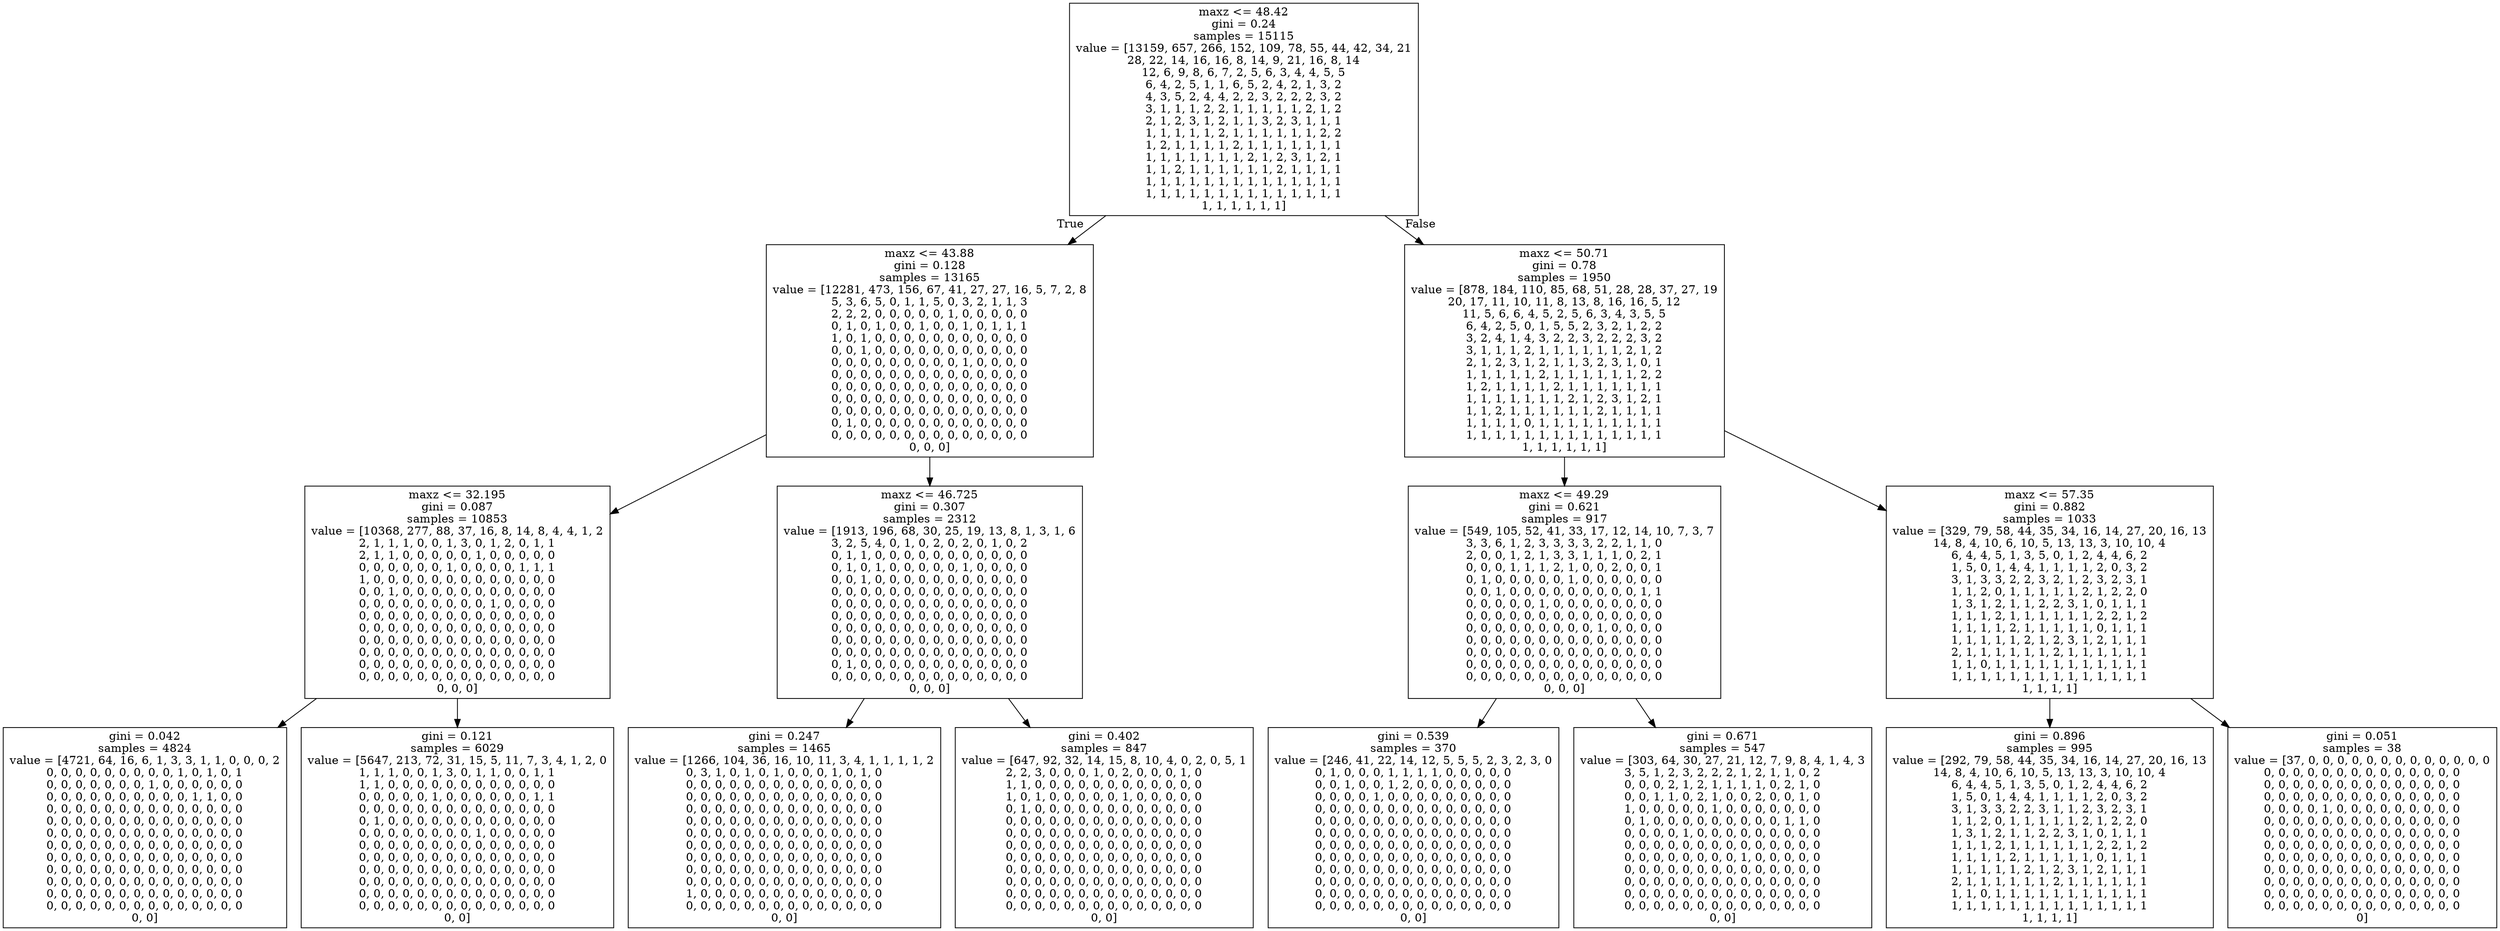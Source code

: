 digraph Tree {
node [shape=box] ;
0 [label="maxz <= 48.42\ngini = 0.24\nsamples = 15115\nvalue = [13159, 657, 266, 152, 109, 78, 55, 44, 42, 34, 21\n28, 22, 14, 16, 16, 8, 14, 9, 21, 16, 8, 14\n12, 6, 9, 8, 6, 7, 2, 5, 6, 3, 4, 4, 5, 5\n6, 4, 2, 5, 1, 1, 6, 5, 2, 4, 2, 1, 3, 2\n4, 3, 5, 2, 4, 4, 2, 2, 3, 2, 2, 2, 3, 2\n3, 1, 1, 1, 2, 2, 1, 1, 1, 1, 1, 2, 1, 2\n2, 1, 2, 3, 1, 2, 1, 1, 3, 2, 3, 1, 1, 1\n1, 1, 1, 1, 1, 2, 1, 1, 1, 1, 1, 1, 2, 2\n1, 2, 1, 1, 1, 1, 2, 1, 1, 1, 1, 1, 1, 1\n1, 1, 1, 1, 1, 1, 1, 2, 1, 2, 3, 1, 2, 1\n1, 1, 2, 1, 1, 1, 1, 1, 1, 2, 1, 1, 1, 1\n1, 1, 1, 1, 1, 1, 1, 1, 1, 1, 1, 1, 1, 1\n1, 1, 1, 1, 1, 1, 1, 1, 1, 1, 1, 1, 1, 1\n1, 1, 1, 1, 1, 1]"] ;
1 [label="maxz <= 43.88\ngini = 0.128\nsamples = 13165\nvalue = [12281, 473, 156, 67, 41, 27, 27, 16, 5, 7, 2, 8\n5, 3, 6, 5, 0, 1, 1, 5, 0, 3, 2, 1, 1, 3\n2, 2, 2, 0, 0, 0, 0, 0, 1, 0, 0, 0, 0, 0\n0, 1, 0, 1, 0, 0, 1, 0, 0, 1, 0, 1, 1, 1\n1, 0, 1, 0, 0, 0, 0, 0, 0, 0, 0, 0, 0, 0\n0, 0, 1, 0, 0, 0, 0, 0, 0, 0, 0, 0, 0, 0\n0, 0, 0, 0, 0, 0, 0, 0, 0, 1, 0, 0, 0, 0\n0, 0, 0, 0, 0, 0, 0, 0, 0, 0, 0, 0, 0, 0\n0, 0, 0, 0, 0, 0, 0, 0, 0, 0, 0, 0, 0, 0\n0, 0, 0, 0, 0, 0, 0, 0, 0, 0, 0, 0, 0, 0\n0, 0, 0, 0, 0, 0, 0, 0, 0, 0, 0, 0, 0, 0\n0, 1, 0, 0, 0, 0, 0, 0, 0, 0, 0, 0, 0, 0\n0, 0, 0, 0, 0, 0, 0, 0, 0, 0, 0, 0, 0, 0\n0, 0, 0]"] ;
0 -> 1 [labeldistance=2.5, labelangle=45, headlabel="True"] ;
2 [label="maxz <= 32.195\ngini = 0.087\nsamples = 10853\nvalue = [10368, 277, 88, 37, 16, 8, 14, 8, 4, 4, 1, 2\n2, 1, 1, 1, 0, 0, 1, 3, 0, 1, 2, 0, 1, 1\n2, 1, 1, 0, 0, 0, 0, 0, 1, 0, 0, 0, 0, 0\n0, 0, 0, 0, 0, 0, 1, 0, 0, 0, 0, 1, 1, 1\n1, 0, 0, 0, 0, 0, 0, 0, 0, 0, 0, 0, 0, 0\n0, 0, 1, 0, 0, 0, 0, 0, 0, 0, 0, 0, 0, 0\n0, 0, 0, 0, 0, 0, 0, 0, 0, 1, 0, 0, 0, 0\n0, 0, 0, 0, 0, 0, 0, 0, 0, 0, 0, 0, 0, 0\n0, 0, 0, 0, 0, 0, 0, 0, 0, 0, 0, 0, 0, 0\n0, 0, 0, 0, 0, 0, 0, 0, 0, 0, 0, 0, 0, 0\n0, 0, 0, 0, 0, 0, 0, 0, 0, 0, 0, 0, 0, 0\n0, 0, 0, 0, 0, 0, 0, 0, 0, 0, 0, 0, 0, 0\n0, 0, 0, 0, 0, 0, 0, 0, 0, 0, 0, 0, 0, 0\n0, 0, 0]"] ;
1 -> 2 ;
3 [label="gini = 0.042\nsamples = 4824\nvalue = [4721, 64, 16, 6, 1, 3, 3, 1, 1, 0, 0, 0, 2\n0, 0, 0, 0, 0, 0, 0, 0, 0, 1, 0, 1, 0, 1\n0, 0, 0, 0, 0, 0, 0, 1, 0, 0, 0, 0, 0, 0\n0, 0, 0, 0, 0, 0, 0, 0, 0, 0, 1, 1, 0, 0\n0, 0, 0, 0, 0, 0, 0, 0, 0, 0, 0, 0, 0, 0\n0, 0, 0, 0, 0, 0, 0, 0, 0, 0, 0, 0, 0, 0\n0, 0, 0, 0, 0, 0, 0, 0, 0, 0, 0, 0, 0, 0\n0, 0, 0, 0, 0, 0, 0, 0, 0, 0, 0, 0, 0, 0\n0, 0, 0, 0, 0, 0, 0, 0, 0, 0, 0, 0, 0, 0\n0, 0, 0, 0, 0, 0, 0, 0, 0, 0, 0, 0, 0, 0\n0, 0, 0, 0, 0, 0, 0, 0, 0, 0, 0, 0, 0, 0\n0, 0, 0, 0, 0, 0, 0, 0, 0, 0, 0, 0, 0, 0\n0, 0, 0, 0, 0, 0, 0, 0, 0, 0, 0, 0, 0, 0\n0, 0]"] ;
2 -> 3 ;
4 [label="gini = 0.121\nsamples = 6029\nvalue = [5647, 213, 72, 31, 15, 5, 11, 7, 3, 4, 1, 2, 0\n1, 1, 1, 0, 0, 1, 3, 0, 1, 1, 0, 0, 1, 1\n1, 1, 0, 0, 0, 0, 0, 0, 0, 0, 0, 0, 0, 0\n0, 0, 0, 0, 0, 1, 0, 0, 0, 0, 0, 0, 1, 1\n0, 0, 0, 0, 0, 0, 0, 0, 0, 0, 0, 0, 0, 0\n0, 1, 0, 0, 0, 0, 0, 0, 0, 0, 0, 0, 0, 0\n0, 0, 0, 0, 0, 0, 0, 0, 1, 0, 0, 0, 0, 0\n0, 0, 0, 0, 0, 0, 0, 0, 0, 0, 0, 0, 0, 0\n0, 0, 0, 0, 0, 0, 0, 0, 0, 0, 0, 0, 0, 0\n0, 0, 0, 0, 0, 0, 0, 0, 0, 0, 0, 0, 0, 0\n0, 0, 0, 0, 0, 0, 0, 0, 0, 0, 0, 0, 0, 0\n0, 0, 0, 0, 0, 0, 0, 0, 0, 0, 0, 0, 0, 0\n0, 0, 0, 0, 0, 0, 0, 0, 0, 0, 0, 0, 0, 0\n0, 0]"] ;
2 -> 4 ;
5 [label="maxz <= 46.725\ngini = 0.307\nsamples = 2312\nvalue = [1913, 196, 68, 30, 25, 19, 13, 8, 1, 3, 1, 6\n3, 2, 5, 4, 0, 1, 0, 2, 0, 2, 0, 1, 0, 2\n0, 1, 1, 0, 0, 0, 0, 0, 0, 0, 0, 0, 0, 0\n0, 1, 0, 1, 0, 0, 0, 0, 0, 1, 0, 0, 0, 0\n0, 0, 1, 0, 0, 0, 0, 0, 0, 0, 0, 0, 0, 0\n0, 0, 0, 0, 0, 0, 0, 0, 0, 0, 0, 0, 0, 0\n0, 0, 0, 0, 0, 0, 0, 0, 0, 0, 0, 0, 0, 0\n0, 0, 0, 0, 0, 0, 0, 0, 0, 0, 0, 0, 0, 0\n0, 0, 0, 0, 0, 0, 0, 0, 0, 0, 0, 0, 0, 0\n0, 0, 0, 0, 0, 0, 0, 0, 0, 0, 0, 0, 0, 0\n0, 0, 0, 0, 0, 0, 0, 0, 0, 0, 0, 0, 0, 0\n0, 1, 0, 0, 0, 0, 0, 0, 0, 0, 0, 0, 0, 0\n0, 0, 0, 0, 0, 0, 0, 0, 0, 0, 0, 0, 0, 0\n0, 0, 0]"] ;
1 -> 5 ;
6 [label="gini = 0.247\nsamples = 1465\nvalue = [1266, 104, 36, 16, 10, 11, 3, 4, 1, 1, 1, 1, 2\n0, 3, 1, 0, 1, 0, 1, 0, 0, 0, 1, 0, 1, 0\n0, 0, 0, 0, 0, 0, 0, 0, 0, 0, 0, 0, 0, 0\n0, 0, 0, 0, 0, 0, 0, 0, 0, 0, 0, 0, 0, 0\n0, 0, 0, 0, 0, 0, 0, 0, 0, 0, 0, 0, 0, 0\n0, 0, 0, 0, 0, 0, 0, 0, 0, 0, 0, 0, 0, 0\n0, 0, 0, 0, 0, 0, 0, 0, 0, 0, 0, 0, 0, 0\n0, 0, 0, 0, 0, 0, 0, 0, 0, 0, 0, 0, 0, 0\n0, 0, 0, 0, 0, 0, 0, 0, 0, 0, 0, 0, 0, 0\n0, 0, 0, 0, 0, 0, 0, 0, 0, 0, 0, 0, 0, 0\n0, 0, 0, 0, 0, 0, 0, 0, 0, 0, 0, 0, 0, 0\n1, 0, 0, 0, 0, 0, 0, 0, 0, 0, 0, 0, 0, 0\n0, 0, 0, 0, 0, 0, 0, 0, 0, 0, 0, 0, 0, 0\n0, 0]"] ;
5 -> 6 ;
7 [label="gini = 0.402\nsamples = 847\nvalue = [647, 92, 32, 14, 15, 8, 10, 4, 0, 2, 0, 5, 1\n2, 2, 3, 0, 0, 0, 1, 0, 2, 0, 0, 0, 1, 0\n1, 1, 0, 0, 0, 0, 0, 0, 0, 0, 0, 0, 0, 0\n1, 0, 1, 0, 0, 0, 0, 0, 1, 0, 0, 0, 0, 0\n0, 1, 0, 0, 0, 0, 0, 0, 0, 0, 0, 0, 0, 0\n0, 0, 0, 0, 0, 0, 0, 0, 0, 0, 0, 0, 0, 0\n0, 0, 0, 0, 0, 0, 0, 0, 0, 0, 0, 0, 0, 0\n0, 0, 0, 0, 0, 0, 0, 0, 0, 0, 0, 0, 0, 0\n0, 0, 0, 0, 0, 0, 0, 0, 0, 0, 0, 0, 0, 0\n0, 0, 0, 0, 0, 0, 0, 0, 0, 0, 0, 0, 0, 0\n0, 0, 0, 0, 0, 0, 0, 0, 0, 0, 0, 0, 0, 0\n0, 0, 0, 0, 0, 0, 0, 0, 0, 0, 0, 0, 0, 0\n0, 0, 0, 0, 0, 0, 0, 0, 0, 0, 0, 0, 0, 0\n0, 0]"] ;
5 -> 7 ;
8 [label="maxz <= 50.71\ngini = 0.78\nsamples = 1950\nvalue = [878, 184, 110, 85, 68, 51, 28, 28, 37, 27, 19\n20, 17, 11, 10, 11, 8, 13, 8, 16, 16, 5, 12\n11, 5, 6, 6, 4, 5, 2, 5, 6, 3, 4, 3, 5, 5\n6, 4, 2, 5, 0, 1, 5, 5, 2, 3, 2, 1, 2, 2\n3, 2, 4, 1, 4, 3, 2, 2, 3, 2, 2, 2, 3, 2\n3, 1, 1, 1, 2, 1, 1, 1, 1, 1, 1, 2, 1, 2\n2, 1, 2, 3, 1, 2, 1, 1, 3, 2, 3, 1, 0, 1\n1, 1, 1, 1, 1, 2, 1, 1, 1, 1, 1, 1, 2, 2\n1, 2, 1, 1, 1, 1, 2, 1, 1, 1, 1, 1, 1, 1\n1, 1, 1, 1, 1, 1, 1, 2, 1, 2, 3, 1, 2, 1\n1, 1, 2, 1, 1, 1, 1, 1, 1, 2, 1, 1, 1, 1\n1, 1, 1, 1, 0, 1, 1, 1, 1, 1, 1, 1, 1, 1\n1, 1, 1, 1, 1, 1, 1, 1, 1, 1, 1, 1, 1, 1\n1, 1, 1, 1, 1, 1]"] ;
0 -> 8 [labeldistance=2.5, labelangle=-45, headlabel="False"] ;
9 [label="maxz <= 49.29\ngini = 0.621\nsamples = 917\nvalue = [549, 105, 52, 41, 33, 17, 12, 14, 10, 7, 3, 7\n3, 3, 6, 1, 2, 3, 3, 3, 3, 2, 2, 1, 1, 0\n2, 0, 0, 1, 2, 1, 3, 3, 1, 1, 1, 0, 2, 1\n0, 0, 0, 1, 1, 1, 2, 1, 0, 0, 2, 0, 0, 1\n0, 1, 0, 0, 0, 0, 0, 1, 0, 0, 0, 0, 0, 0\n0, 0, 1, 0, 0, 0, 0, 0, 0, 0, 0, 0, 1, 1\n0, 0, 0, 0, 0, 1, 0, 0, 0, 0, 0, 0, 0, 0\n0, 0, 0, 0, 0, 0, 0, 0, 0, 0, 0, 0, 0, 0\n0, 0, 0, 0, 0, 0, 0, 0, 0, 1, 0, 0, 0, 0\n0, 0, 0, 0, 0, 0, 0, 0, 0, 0, 0, 0, 0, 0\n0, 0, 0, 0, 0, 0, 0, 0, 0, 0, 0, 0, 0, 0\n0, 0, 0, 0, 0, 0, 0, 0, 0, 0, 0, 0, 0, 0\n0, 0, 0, 0, 0, 0, 0, 0, 0, 0, 0, 0, 0, 0\n0, 0, 0]"] ;
8 -> 9 ;
10 [label="gini = 0.539\nsamples = 370\nvalue = [246, 41, 22, 14, 12, 5, 5, 5, 2, 3, 2, 3, 0\n0, 1, 0, 0, 0, 1, 1, 1, 1, 0, 0, 0, 0, 0\n0, 0, 1, 0, 0, 1, 2, 0, 0, 0, 0, 0, 0, 0\n0, 0, 0, 0, 1, 0, 0, 0, 0, 0, 0, 0, 0, 0\n0, 0, 0, 0, 0, 0, 0, 0, 0, 0, 0, 0, 0, 0\n0, 0, 0, 0, 0, 0, 0, 0, 0, 0, 0, 0, 0, 0\n0, 0, 0, 0, 0, 0, 0, 0, 0, 0, 0, 0, 0, 0\n0, 0, 0, 0, 0, 0, 0, 0, 0, 0, 0, 0, 0, 0\n0, 0, 0, 0, 0, 0, 0, 0, 0, 0, 0, 0, 0, 0\n0, 0, 0, 0, 0, 0, 0, 0, 0, 0, 0, 0, 0, 0\n0, 0, 0, 0, 0, 0, 0, 0, 0, 0, 0, 0, 0, 0\n0, 0, 0, 0, 0, 0, 0, 0, 0, 0, 0, 0, 0, 0\n0, 0, 0, 0, 0, 0, 0, 0, 0, 0, 0, 0, 0, 0\n0, 0]"] ;
9 -> 10 ;
11 [label="gini = 0.671\nsamples = 547\nvalue = [303, 64, 30, 27, 21, 12, 7, 9, 8, 4, 1, 4, 3\n3, 5, 1, 2, 3, 2, 2, 2, 1, 2, 1, 1, 0, 2\n0, 0, 0, 2, 1, 2, 1, 1, 1, 1, 0, 2, 1, 0\n0, 0, 1, 1, 0, 2, 1, 0, 0, 2, 0, 0, 1, 0\n1, 0, 0, 0, 0, 0, 1, 0, 0, 0, 0, 0, 0, 0\n0, 1, 0, 0, 0, 0, 0, 0, 0, 0, 0, 1, 1, 0\n0, 0, 0, 0, 1, 0, 0, 0, 0, 0, 0, 0, 0, 0\n0, 0, 0, 0, 0, 0, 0, 0, 0, 0, 0, 0, 0, 0\n0, 0, 0, 0, 0, 0, 0, 0, 1, 0, 0, 0, 0, 0\n0, 0, 0, 0, 0, 0, 0, 0, 0, 0, 0, 0, 0, 0\n0, 0, 0, 0, 0, 0, 0, 0, 0, 0, 0, 0, 0, 0\n0, 0, 0, 0, 0, 0, 0, 0, 0, 0, 0, 0, 0, 0\n0, 0, 0, 0, 0, 0, 0, 0, 0, 0, 0, 0, 0, 0\n0, 0]"] ;
9 -> 11 ;
12 [label="maxz <= 57.35\ngini = 0.882\nsamples = 1033\nvalue = [329, 79, 58, 44, 35, 34, 16, 14, 27, 20, 16, 13\n14, 8, 4, 10, 6, 10, 5, 13, 13, 3, 10, 10, 4\n6, 4, 4, 5, 1, 3, 5, 0, 1, 2, 4, 4, 6, 2\n1, 5, 0, 1, 4, 4, 1, 1, 1, 1, 2, 0, 3, 2\n3, 1, 3, 3, 2, 2, 3, 2, 1, 2, 3, 2, 3, 1\n1, 1, 2, 0, 1, 1, 1, 1, 1, 2, 1, 2, 2, 0\n1, 3, 1, 2, 1, 1, 2, 2, 3, 1, 0, 1, 1, 1\n1, 1, 1, 2, 1, 1, 1, 1, 1, 1, 2, 2, 1, 2\n1, 1, 1, 1, 2, 1, 1, 1, 1, 1, 0, 1, 1, 1\n1, 1, 1, 1, 1, 2, 1, 2, 3, 1, 2, 1, 1, 1\n2, 1, 1, 1, 1, 1, 1, 2, 1, 1, 1, 1, 1, 1\n1, 1, 0, 1, 1, 1, 1, 1, 1, 1, 1, 1, 1, 1\n1, 1, 1, 1, 1, 1, 1, 1, 1, 1, 1, 1, 1, 1\n1, 1, 1, 1]"] ;
8 -> 12 ;
13 [label="gini = 0.896\nsamples = 995\nvalue = [292, 79, 58, 44, 35, 34, 16, 14, 27, 20, 16, 13\n14, 8, 4, 10, 6, 10, 5, 13, 13, 3, 10, 10, 4\n6, 4, 4, 5, 1, 3, 5, 0, 1, 2, 4, 4, 6, 2\n1, 5, 0, 1, 4, 4, 1, 1, 1, 1, 2, 0, 3, 2\n3, 1, 3, 3, 2, 2, 3, 1, 1, 2, 3, 2, 3, 1\n1, 1, 2, 0, 1, 1, 1, 1, 1, 2, 1, 2, 2, 0\n1, 3, 1, 2, 1, 1, 2, 2, 3, 1, 0, 1, 1, 1\n1, 1, 1, 2, 1, 1, 1, 1, 1, 1, 2, 2, 1, 2\n1, 1, 1, 1, 2, 1, 1, 1, 1, 1, 0, 1, 1, 1\n1, 1, 1, 1, 1, 2, 1, 2, 3, 1, 2, 1, 1, 1\n2, 1, 1, 1, 1, 1, 1, 2, 1, 1, 1, 1, 1, 1\n1, 1, 0, 1, 1, 1, 1, 1, 1, 1, 1, 1, 1, 1\n1, 1, 1, 1, 1, 1, 1, 1, 1, 1, 1, 1, 1, 1\n1, 1, 1, 1]"] ;
12 -> 13 ;
14 [label="gini = 0.051\nsamples = 38\nvalue = [37, 0, 0, 0, 0, 0, 0, 0, 0, 0, 0, 0, 0, 0\n0, 0, 0, 0, 0, 0, 0, 0, 0, 0, 0, 0, 0, 0\n0, 0, 0, 0, 0, 0, 0, 0, 0, 0, 0, 0, 0, 0\n0, 0, 0, 0, 0, 0, 0, 0, 0, 0, 0, 0, 0, 0\n0, 0, 0, 0, 1, 0, 0, 0, 0, 0, 0, 0, 0, 0\n0, 0, 0, 0, 0, 0, 0, 0, 0, 0, 0, 0, 0, 0\n0, 0, 0, 0, 0, 0, 0, 0, 0, 0, 0, 0, 0, 0\n0, 0, 0, 0, 0, 0, 0, 0, 0, 0, 0, 0, 0, 0\n0, 0, 0, 0, 0, 0, 0, 0, 0, 0, 0, 0, 0, 0\n0, 0, 0, 0, 0, 0, 0, 0, 0, 0, 0, 0, 0, 0\n0, 0, 0, 0, 0, 0, 0, 0, 0, 0, 0, 0, 0, 0\n0, 0, 0, 0, 0, 0, 0, 0, 0, 0, 0, 0, 0, 0\n0, 0, 0, 0, 0, 0, 0, 0, 0, 0, 0, 0, 0, 0\n0]"] ;
12 -> 14 ;
}